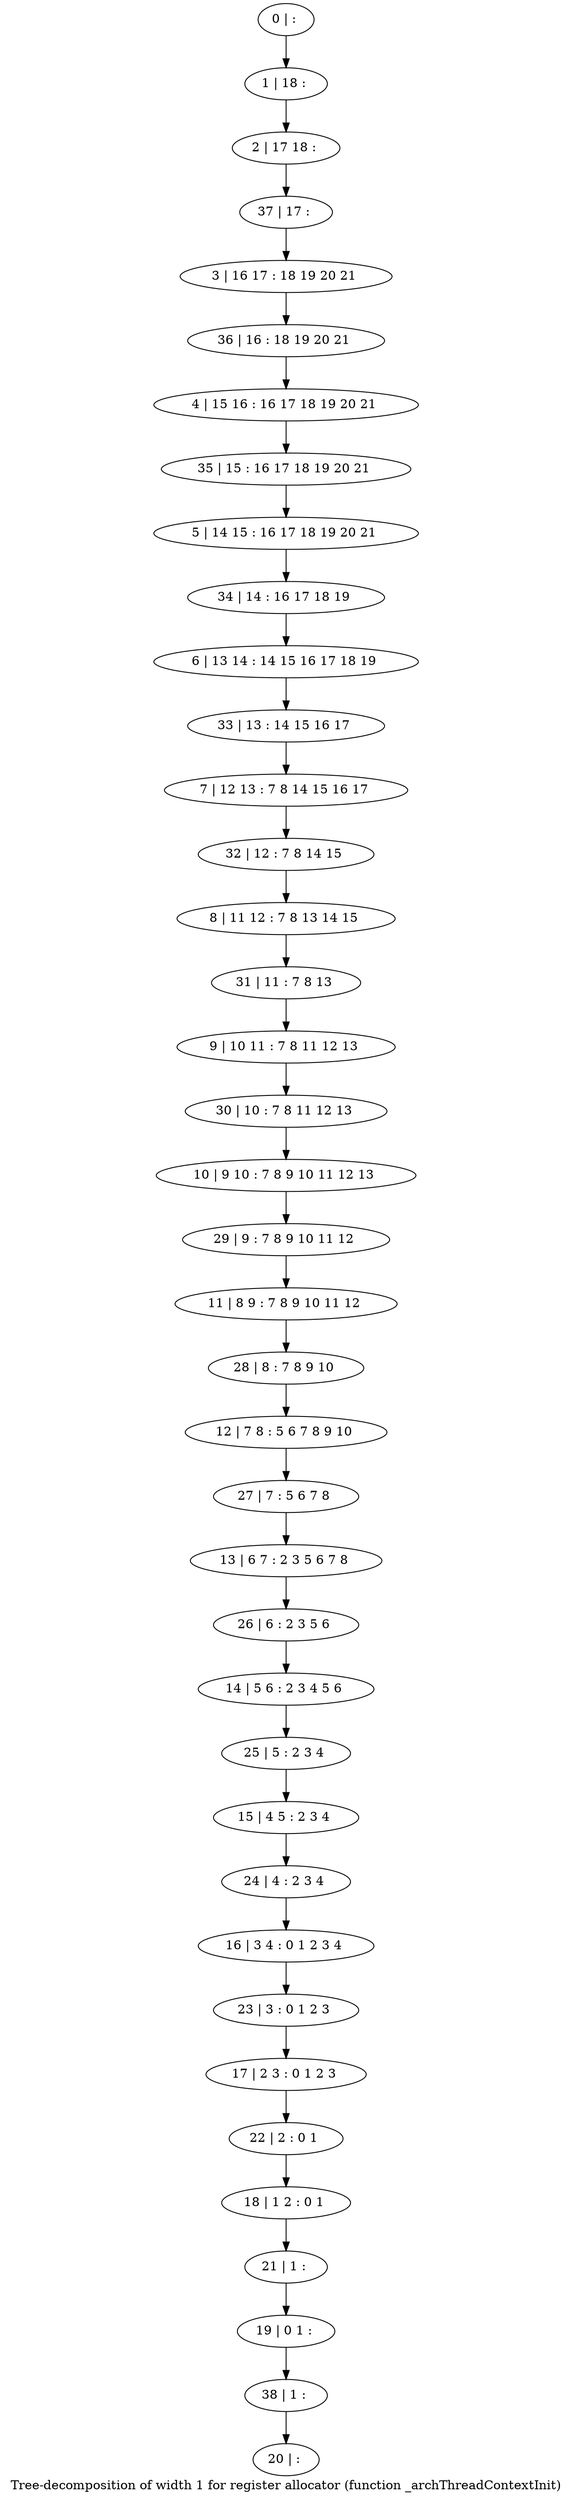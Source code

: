 digraph G {
graph [label="Tree-decomposition of width 1 for register allocator (function _archThreadContextInit)"]
0[label="0 | : "];
1[label="1 | 18 : "];
2[label="2 | 17 18 : "];
3[label="3 | 16 17 : 18 19 20 21 "];
4[label="4 | 15 16 : 16 17 18 19 20 21 "];
5[label="5 | 14 15 : 16 17 18 19 20 21 "];
6[label="6 | 13 14 : 14 15 16 17 18 19 "];
7[label="7 | 12 13 : 7 8 14 15 16 17 "];
8[label="8 | 11 12 : 7 8 13 14 15 "];
9[label="9 | 10 11 : 7 8 11 12 13 "];
10[label="10 | 9 10 : 7 8 9 10 11 12 13 "];
11[label="11 | 8 9 : 7 8 9 10 11 12 "];
12[label="12 | 7 8 : 5 6 7 8 9 10 "];
13[label="13 | 6 7 : 2 3 5 6 7 8 "];
14[label="14 | 5 6 : 2 3 4 5 6 "];
15[label="15 | 4 5 : 2 3 4 "];
16[label="16 | 3 4 : 0 1 2 3 4 "];
17[label="17 | 2 3 : 0 1 2 3 "];
18[label="18 | 1 2 : 0 1 "];
19[label="19 | 0 1 : "];
20[label="20 | : "];
21[label="21 | 1 : "];
22[label="22 | 2 : 0 1 "];
23[label="23 | 3 : 0 1 2 3 "];
24[label="24 | 4 : 2 3 4 "];
25[label="25 | 5 : 2 3 4 "];
26[label="26 | 6 : 2 3 5 6 "];
27[label="27 | 7 : 5 6 7 8 "];
28[label="28 | 8 : 7 8 9 10 "];
29[label="29 | 9 : 7 8 9 10 11 12 "];
30[label="30 | 10 : 7 8 11 12 13 "];
31[label="31 | 11 : 7 8 13 "];
32[label="32 | 12 : 7 8 14 15 "];
33[label="33 | 13 : 14 15 16 17 "];
34[label="34 | 14 : 16 17 18 19 "];
35[label="35 | 15 : 16 17 18 19 20 21 "];
36[label="36 | 16 : 18 19 20 21 "];
37[label="37 | 17 : "];
38[label="38 | 1 : "];
0->1 ;
1->2 ;
21->19 ;
18->21 ;
22->18 ;
17->22 ;
23->17 ;
16->23 ;
24->16 ;
15->24 ;
25->15 ;
14->25 ;
26->14 ;
13->26 ;
27->13 ;
12->27 ;
28->12 ;
11->28 ;
29->11 ;
10->29 ;
30->10 ;
9->30 ;
31->9 ;
8->31 ;
32->8 ;
7->32 ;
33->7 ;
6->33 ;
34->6 ;
5->34 ;
35->5 ;
4->35 ;
36->4 ;
3->36 ;
37->3 ;
2->37 ;
38->20 ;
19->38 ;
}
